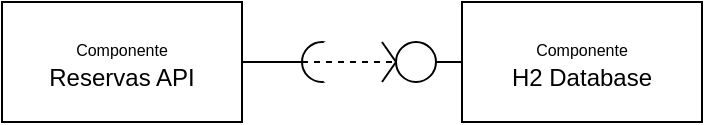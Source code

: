 <mxfile version="24.1.0" type="device">
  <diagram name="Página-1" id="7u-ODl-eIWugTQizxy9m">
    <mxGraphModel dx="538" dy="334" grid="1" gridSize="10" guides="1" tooltips="1" connect="1" arrows="1" fold="1" page="1" pageScale="1" pageWidth="827" pageHeight="1169" math="0" shadow="0">
      <root>
        <mxCell id="0" />
        <mxCell id="1" parent="0" />
        <mxCell id="4-x5xr8ZuxUIwQ3ZzC3w-1" value="&lt;font style=&quot;font-size: 8px;&quot;&gt;Component&lt;/font&gt;&lt;font style=&quot;font-size: 8px;&quot;&gt;e&lt;/font&gt;&lt;div&gt;Reservas API&lt;/div&gt;" style="rounded=0;whiteSpace=wrap;html=1;" vertex="1" parent="1">
          <mxGeometry x="170" y="160" width="120" height="60" as="geometry" />
        </mxCell>
        <mxCell id="4-x5xr8ZuxUIwQ3ZzC3w-2" value="&lt;font style=&quot;font-size: 8px;&quot;&gt;Component&lt;/font&gt;&lt;font style=&quot;font-size: 8px;&quot;&gt;e&lt;/font&gt;&lt;div&gt;H2 Database&lt;/div&gt;" style="rounded=0;whiteSpace=wrap;html=1;" vertex="1" parent="1">
          <mxGeometry x="400" y="160" width="120" height="60" as="geometry" />
        </mxCell>
        <mxCell id="4-x5xr8ZuxUIwQ3ZzC3w-11" value="" style="endArrow=none;html=1;rounded=0;exitX=1;exitY=0.5;exitDx=0;exitDy=0;" edge="1" parent="1" source="4-x5xr8ZuxUIwQ3ZzC3w-1">
          <mxGeometry width="50" height="50" relative="1" as="geometry">
            <mxPoint x="350" y="300" as="sourcePoint" />
            <mxPoint x="320" y="190" as="targetPoint" />
          </mxGeometry>
        </mxCell>
        <mxCell id="4-x5xr8ZuxUIwQ3ZzC3w-12" value="" style="endArrow=none;html=1;rounded=0;entryX=0;entryY=0.5;entryDx=0;entryDy=0;" edge="1" parent="1" target="4-x5xr8ZuxUIwQ3ZzC3w-2">
          <mxGeometry width="50" height="50" relative="1" as="geometry">
            <mxPoint x="370" y="190" as="sourcePoint" />
            <mxPoint x="400" y="250" as="targetPoint" />
          </mxGeometry>
        </mxCell>
        <mxCell id="4-x5xr8ZuxUIwQ3ZzC3w-14" value="" style="ellipse;whiteSpace=wrap;html=1;aspect=fixed;" vertex="1" parent="1">
          <mxGeometry x="320" y="180" width="20" height="20" as="geometry" />
        </mxCell>
        <mxCell id="4-x5xr8ZuxUIwQ3ZzC3w-15" value="" style="ellipse;whiteSpace=wrap;html=1;aspect=fixed;strokeColor=#FFFFFF;" vertex="1" parent="1">
          <mxGeometry x="327" y="177.5" width="25" height="25" as="geometry" />
        </mxCell>
        <mxCell id="4-x5xr8ZuxUIwQ3ZzC3w-10" value="" style="endArrow=none;dashed=1;html=1;rounded=0;exitX=1;exitY=0.5;exitDx=0;exitDy=0;entryX=0;entryY=0.5;entryDx=0;entryDy=0;" edge="1" parent="1" source="4-x5xr8ZuxUIwQ3ZzC3w-1" target="4-x5xr8ZuxUIwQ3ZzC3w-2">
          <mxGeometry width="50" height="50" relative="1" as="geometry">
            <mxPoint x="350" y="300" as="sourcePoint" />
            <mxPoint x="400" y="250" as="targetPoint" />
          </mxGeometry>
        </mxCell>
        <mxCell id="4-x5xr8ZuxUIwQ3ZzC3w-16" value="" style="endArrow=none;html=1;rounded=0;" edge="1" parent="1">
          <mxGeometry width="50" height="50" relative="1" as="geometry">
            <mxPoint x="360" y="200" as="sourcePoint" />
            <mxPoint x="367" y="190" as="targetPoint" />
          </mxGeometry>
        </mxCell>
        <mxCell id="4-x5xr8ZuxUIwQ3ZzC3w-13" value="" style="ellipse;whiteSpace=wrap;html=1;aspect=fixed;fillColor=default;" vertex="1" parent="1">
          <mxGeometry x="367" y="180" width="20" height="20" as="geometry" />
        </mxCell>
        <mxCell id="4-x5xr8ZuxUIwQ3ZzC3w-17" value="" style="endArrow=none;html=1;rounded=0;" edge="1" parent="1">
          <mxGeometry width="50" height="50" relative="1" as="geometry">
            <mxPoint x="360" y="180" as="sourcePoint" />
            <mxPoint x="367" y="190" as="targetPoint" />
          </mxGeometry>
        </mxCell>
      </root>
    </mxGraphModel>
  </diagram>
</mxfile>
